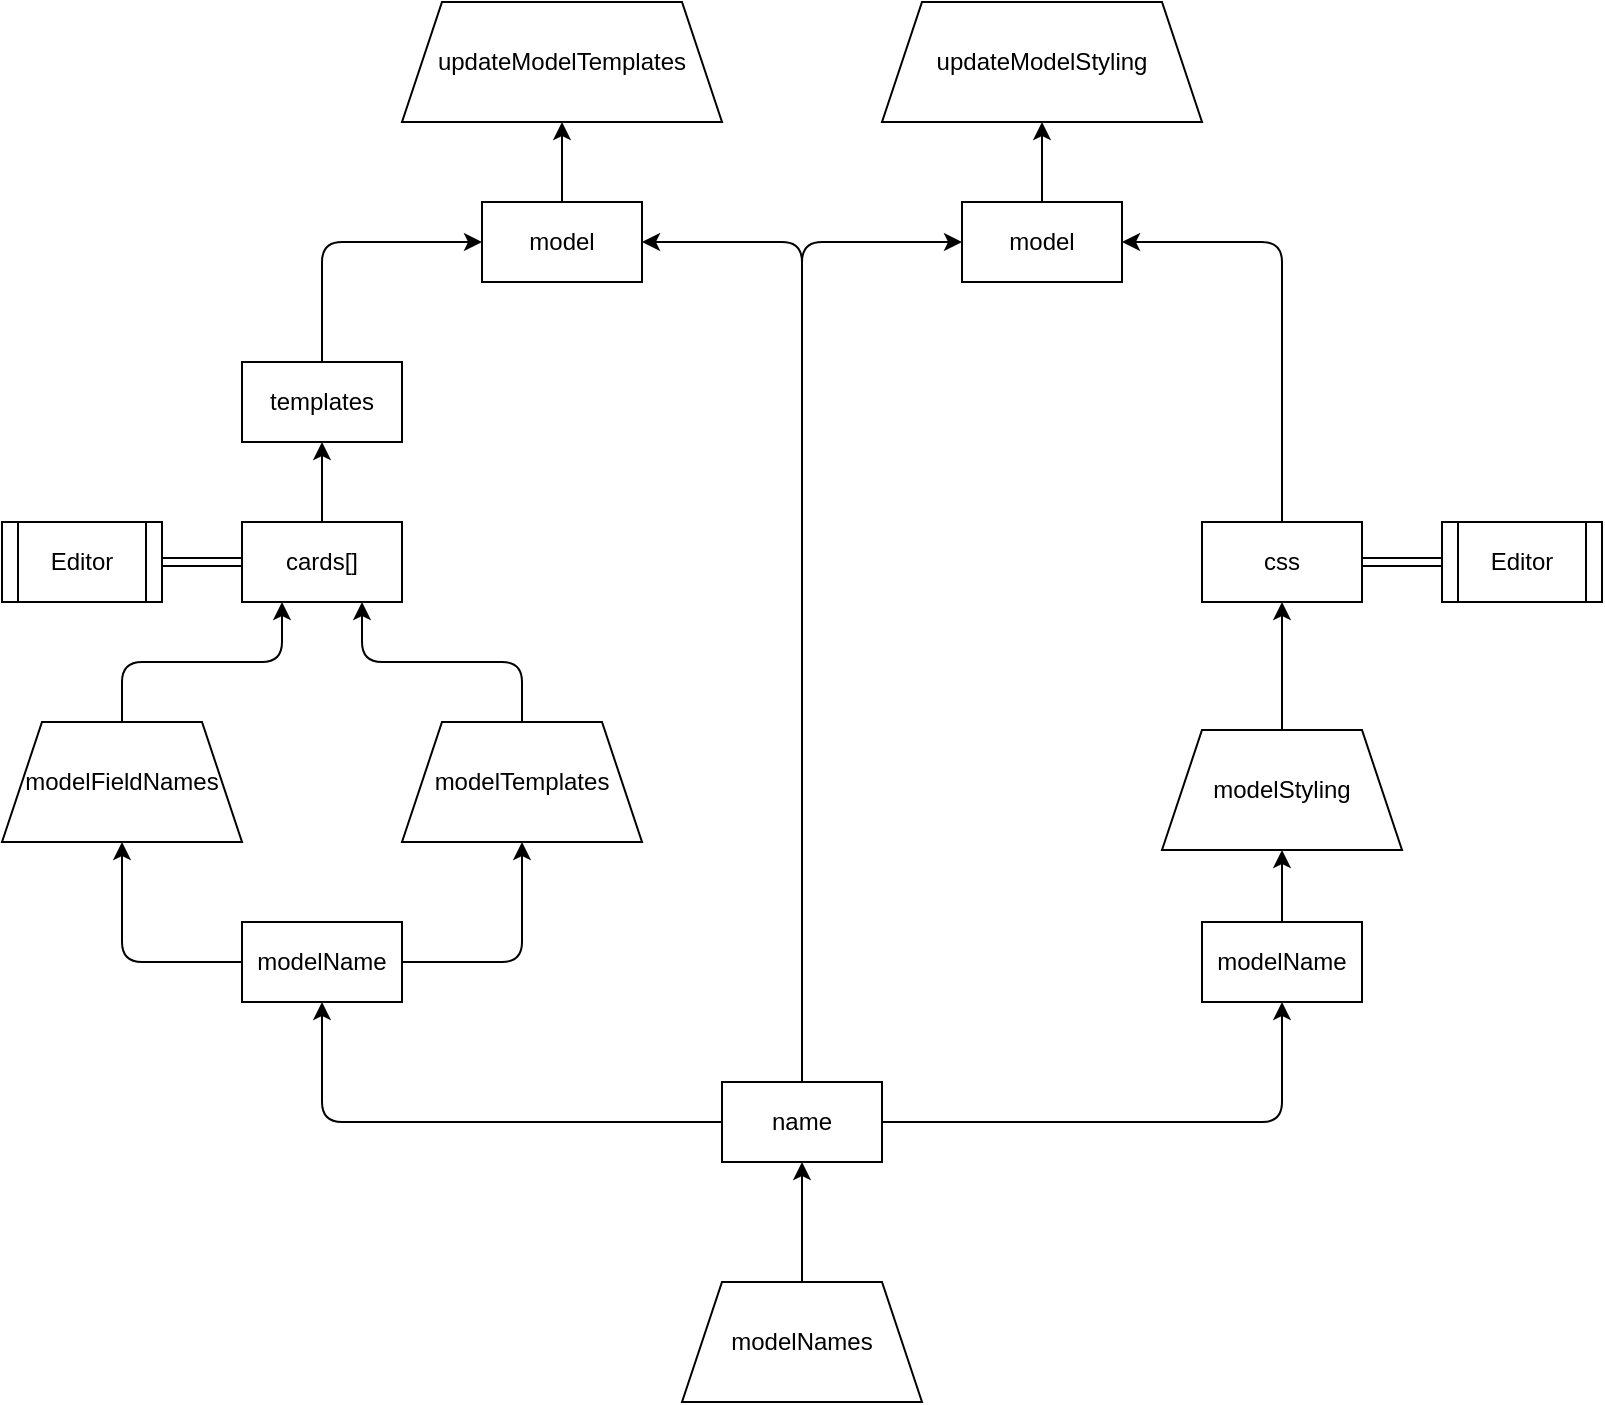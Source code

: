 <mxfile>
    <diagram id="wotOGiAc1MuDJnwYZiBc" name="Strona-1">
        <mxGraphModel dx="1358" dy="790" grid="1" gridSize="10" guides="1" tooltips="1" connect="1" arrows="1" fold="1" page="1" pageScale="1" pageWidth="1169" pageHeight="827" math="0" shadow="0">
            <root>
                <mxCell id="0"/>
                <mxCell id="1" parent="0"/>
                <mxCell id="3" value="updateModelTemplates" style="shape=trapezoid;perimeter=trapezoidPerimeter;whiteSpace=wrap;html=1;fixedSize=1;" parent="1" vertex="1">
                    <mxGeometry x="240" y="20" width="160" height="60" as="geometry"/>
                </mxCell>
                <mxCell id="6" style="edgeStyle=none;html=1;exitX=0.5;exitY=0;exitDx=0;exitDy=0;" parent="1" source="5" target="3" edge="1">
                    <mxGeometry relative="1" as="geometry"/>
                </mxCell>
                <mxCell id="5" value="model" style="rounded=0;whiteSpace=wrap;html=1;" parent="1" vertex="1">
                    <mxGeometry x="280" y="120" width="80" height="40" as="geometry"/>
                </mxCell>
                <mxCell id="32" style="edgeStyle=orthogonalEdgeStyle;html=1;exitX=0;exitY=0.5;exitDx=0;exitDy=0;entryX=0.5;entryY=1;entryDx=0;entryDy=0;" parent="1" source="7" target="29" edge="1">
                    <mxGeometry relative="1" as="geometry"/>
                </mxCell>
                <mxCell id="38" style="edgeStyle=orthogonalEdgeStyle;html=1;exitX=0.5;exitY=0;exitDx=0;exitDy=0;entryX=1;entryY=0.5;entryDx=0;entryDy=0;" parent="1" source="7" target="5" edge="1">
                    <mxGeometry relative="1" as="geometry"/>
                </mxCell>
                <mxCell id="39" style="edgeStyle=orthogonalEdgeStyle;html=1;exitX=0.5;exitY=0;exitDx=0;exitDy=0;entryX=0;entryY=0.5;entryDx=0;entryDy=0;" parent="1" source="7" target="37" edge="1">
                    <mxGeometry relative="1" as="geometry"/>
                </mxCell>
                <mxCell id="47" style="edgeStyle=orthogonalEdgeStyle;html=1;exitX=1;exitY=0.5;exitDx=0;exitDy=0;entryX=0.5;entryY=1;entryDx=0;entryDy=0;" parent="1" source="7" target="46" edge="1">
                    <mxGeometry relative="1" as="geometry"/>
                </mxCell>
                <mxCell id="7" value="name" style="rounded=0;whiteSpace=wrap;html=1;" parent="1" vertex="1">
                    <mxGeometry x="400" y="560" width="80" height="40" as="geometry"/>
                </mxCell>
                <mxCell id="16" style="edgeStyle=orthogonalEdgeStyle;html=1;exitX=0.5;exitY=0;exitDx=0;exitDy=0;entryX=0;entryY=0.5;entryDx=0;entryDy=0;" parent="1" source="8" target="5" edge="1">
                    <mxGeometry relative="1" as="geometry"/>
                </mxCell>
                <mxCell id="8" value="templates" style="rounded=0;whiteSpace=wrap;html=1;" parent="1" vertex="1">
                    <mxGeometry x="160" y="200" width="80" height="40" as="geometry"/>
                </mxCell>
                <mxCell id="19" value="" style="edgeStyle=orthogonalEdgeStyle;html=1;" parent="1" source="18" target="8" edge="1">
                    <mxGeometry relative="1" as="geometry"/>
                </mxCell>
                <mxCell id="22" style="edgeStyle=orthogonalEdgeStyle;shape=link;html=1;exitX=0;exitY=0.5;exitDx=0;exitDy=0;entryX=1;entryY=0.5;entryDx=0;entryDy=0;" parent="1" source="18" target="21" edge="1">
                    <mxGeometry relative="1" as="geometry"/>
                </mxCell>
                <mxCell id="18" value="cards[]" style="rounded=0;whiteSpace=wrap;html=1;" parent="1" vertex="1">
                    <mxGeometry x="160" y="280" width="80" height="40" as="geometry"/>
                </mxCell>
                <mxCell id="21" value="Editor" style="shape=process;whiteSpace=wrap;html=1;backgroundOutline=1;" parent="1" vertex="1">
                    <mxGeometry x="40" y="280" width="80" height="40" as="geometry"/>
                </mxCell>
                <mxCell id="25" style="edgeStyle=orthogonalEdgeStyle;html=1;exitX=0.5;exitY=0;exitDx=0;exitDy=0;entryX=0.75;entryY=1;entryDx=0;entryDy=0;" parent="1" source="23" target="18" edge="1">
                    <mxGeometry relative="1" as="geometry"/>
                </mxCell>
                <mxCell id="23" value="modelTemplates" style="shape=trapezoid;perimeter=trapezoidPerimeter;whiteSpace=wrap;html=1;fixedSize=1;" parent="1" vertex="1">
                    <mxGeometry x="240" y="380" width="120" height="60" as="geometry"/>
                </mxCell>
                <mxCell id="28" style="edgeStyle=orthogonalEdgeStyle;html=1;exitX=0.5;exitY=0;exitDx=0;exitDy=0;entryX=0.25;entryY=1;entryDx=0;entryDy=0;" parent="1" source="27" target="18" edge="1">
                    <mxGeometry relative="1" as="geometry"/>
                </mxCell>
                <mxCell id="27" value="modelFieldNames" style="shape=trapezoid;perimeter=trapezoidPerimeter;whiteSpace=wrap;html=1;fixedSize=1;" parent="1" vertex="1">
                    <mxGeometry x="40" y="380" width="120" height="60" as="geometry"/>
                </mxCell>
                <mxCell id="30" style="edgeStyle=orthogonalEdgeStyle;html=1;exitX=1;exitY=0.5;exitDx=0;exitDy=0;entryX=0.5;entryY=1;entryDx=0;entryDy=0;" parent="1" source="29" target="23" edge="1">
                    <mxGeometry relative="1" as="geometry"/>
                </mxCell>
                <mxCell id="31" style="edgeStyle=orthogonalEdgeStyle;html=1;exitX=0;exitY=0.5;exitDx=0;exitDy=0;entryX=0.5;entryY=1;entryDx=0;entryDy=0;" parent="1" source="29" target="27" edge="1">
                    <mxGeometry relative="1" as="geometry"/>
                </mxCell>
                <mxCell id="29" value="modelName" style="rounded=0;whiteSpace=wrap;html=1;" parent="1" vertex="1">
                    <mxGeometry x="160" y="480" width="80" height="40" as="geometry"/>
                </mxCell>
                <mxCell id="35" style="edgeStyle=orthogonalEdgeStyle;html=1;exitX=0.5;exitY=0;exitDx=0;exitDy=0;entryX=0.5;entryY=1;entryDx=0;entryDy=0;" parent="1" source="33" target="7" edge="1">
                    <mxGeometry relative="1" as="geometry"/>
                </mxCell>
                <mxCell id="33" value="modelNames" style="shape=trapezoid;perimeter=trapezoidPerimeter;whiteSpace=wrap;html=1;fixedSize=1;" parent="1" vertex="1">
                    <mxGeometry x="380" y="660" width="120" height="60" as="geometry"/>
                </mxCell>
                <mxCell id="36" value="updateModelStyling" style="shape=trapezoid;perimeter=trapezoidPerimeter;whiteSpace=wrap;html=1;fixedSize=1;" parent="1" vertex="1">
                    <mxGeometry x="480" y="20" width="160" height="60" as="geometry"/>
                </mxCell>
                <mxCell id="49" style="edgeStyle=orthogonalEdgeStyle;html=1;exitX=0.5;exitY=0;exitDx=0;exitDy=0;entryX=0.5;entryY=1;entryDx=0;entryDy=0;" parent="1" source="37" target="36" edge="1">
                    <mxGeometry relative="1" as="geometry"/>
                </mxCell>
                <mxCell id="37" value="model" style="rounded=0;whiteSpace=wrap;html=1;" parent="1" vertex="1">
                    <mxGeometry x="520" y="120" width="80" height="40" as="geometry"/>
                </mxCell>
                <mxCell id="42" style="edgeStyle=orthogonalEdgeStyle;shape=link;html=1;exitX=1;exitY=0.5;exitDx=0;exitDy=0;entryX=0;entryY=0.5;entryDx=0;entryDy=0;" parent="1" source="40" target="41" edge="1">
                    <mxGeometry relative="1" as="geometry"/>
                </mxCell>
                <mxCell id="43" style="edgeStyle=orthogonalEdgeStyle;html=1;exitX=0.5;exitY=0;exitDx=0;exitDy=0;entryX=1;entryY=0.5;entryDx=0;entryDy=0;" parent="1" source="40" target="37" edge="1">
                    <mxGeometry relative="1" as="geometry"/>
                </mxCell>
                <mxCell id="40" value="css" style="rounded=0;whiteSpace=wrap;html=1;" parent="1" vertex="1">
                    <mxGeometry x="640" y="280" width="80" height="40" as="geometry"/>
                </mxCell>
                <mxCell id="41" value="Editor" style="shape=process;whiteSpace=wrap;html=1;backgroundOutline=1;" parent="1" vertex="1">
                    <mxGeometry x="760" y="280" width="80" height="40" as="geometry"/>
                </mxCell>
                <mxCell id="45" style="edgeStyle=orthogonalEdgeStyle;html=1;exitX=0.5;exitY=0;exitDx=0;exitDy=0;entryX=0.5;entryY=1;entryDx=0;entryDy=0;" parent="1" source="44" target="40" edge="1">
                    <mxGeometry relative="1" as="geometry"/>
                </mxCell>
                <mxCell id="44" value="modelStyling" style="shape=trapezoid;perimeter=trapezoidPerimeter;whiteSpace=wrap;html=1;fixedSize=1;" parent="1" vertex="1">
                    <mxGeometry x="620" y="384" width="120" height="60" as="geometry"/>
                </mxCell>
                <mxCell id="48" style="edgeStyle=orthogonalEdgeStyle;html=1;exitX=0.5;exitY=0;exitDx=0;exitDy=0;entryX=0.5;entryY=1;entryDx=0;entryDy=0;" parent="1" source="46" target="44" edge="1">
                    <mxGeometry relative="1" as="geometry"/>
                </mxCell>
                <mxCell id="46" value="modelName" style="rounded=0;whiteSpace=wrap;html=1;" parent="1" vertex="1">
                    <mxGeometry x="640" y="480" width="80" height="40" as="geometry"/>
                </mxCell>
            </root>
        </mxGraphModel>
    </diagram>
    <diagram id="8gbOZc8B69bz5Mnj_htM" name="Strona-2">
        <mxGraphModel dx="189" dy="790" grid="1" gridSize="10" guides="1" tooltips="1" connect="1" arrows="1" fold="1" page="1" pageScale="1" pageWidth="1169" pageHeight="827" math="0" shadow="0">
            <root>
                <mxCell id="TRQA0FHs6gA0zyz3V7M3-0"/>
                <mxCell id="TRQA0FHs6gA0zyz3V7M3-1" parent="TRQA0FHs6gA0zyz3V7M3-0"/>
                <mxCell id="TRQA0FHs6gA0zyz3V7M3-2" value="createModel" style="shape=trapezoid;perimeter=trapezoidPerimeter;whiteSpace=wrap;html=1;fixedSize=1;" parent="TRQA0FHs6gA0zyz3V7M3-1" vertex="1">
                    <mxGeometry x="1520" y="60" width="160" height="60" as="geometry"/>
                </mxCell>
                <mxCell id="TRQA0FHs6gA0zyz3V7M3-3" style="edgeStyle=orthogonalEdgeStyle;html=1;exitX=0.5;exitY=0;exitDx=0;exitDy=0;entryX=0;entryY=1;entryDx=0;entryDy=0;" parent="TRQA0FHs6gA0zyz3V7M3-1" source="TRQA0FHs6gA0zyz3V7M3-4" target="TRQA0FHs6gA0zyz3V7M3-2" edge="1">
                    <mxGeometry relative="1" as="geometry">
                        <Array as="points">
                            <mxPoint x="1360" y="160"/>
                            <mxPoint x="1520" y="160"/>
                        </Array>
                    </mxGeometry>
                </mxCell>
                <mxCell id="TRQA0FHs6gA0zyz3V7M3-4" value="modelName" style="rounded=0;whiteSpace=wrap;html=1;" parent="TRQA0FHs6gA0zyz3V7M3-1" vertex="1">
                    <mxGeometry x="1320" y="320" width="80" height="40" as="geometry"/>
                </mxCell>
                <mxCell id="TRQA0FHs6gA0zyz3V7M3-5" style="edgeStyle=orthogonalEdgeStyle;html=1;exitX=0.5;exitY=0;exitDx=0;exitDy=0;entryX=0.5;entryY=1;entryDx=0;entryDy=0;" parent="TRQA0FHs6gA0zyz3V7M3-1" source="TRQA0FHs6gA0zyz3V7M3-6" target="TRQA0FHs6gA0zyz3V7M3-2" edge="1">
                    <mxGeometry relative="1" as="geometry"/>
                </mxCell>
                <mxCell id="TRQA0FHs6gA0zyz3V7M3-6" value="inOrderFields" style="rounded=0;whiteSpace=wrap;html=1;" parent="TRQA0FHs6gA0zyz3V7M3-1" vertex="1">
                    <mxGeometry x="1540" y="320" width="120" height="40" as="geometry"/>
                </mxCell>
                <mxCell id="TRQA0FHs6gA0zyz3V7M3-7" style="edgeStyle=orthogonalEdgeStyle;html=1;exitX=0.5;exitY=0;exitDx=0;exitDy=0;entryX=0.75;entryY=1;entryDx=0;entryDy=0;" parent="TRQA0FHs6gA0zyz3V7M3-1" source="TRQA0FHs6gA0zyz3V7M3-8" target="TRQA0FHs6gA0zyz3V7M3-2" edge="1">
                    <mxGeometry relative="1" as="geometry"/>
                </mxCell>
                <mxCell id="TRQA0FHs6gA0zyz3V7M3-8" value="css" style="rounded=0;whiteSpace=wrap;html=1;" parent="TRQA0FHs6gA0zyz3V7M3-1" vertex="1">
                    <mxGeometry x="1720" y="320" width="80" height="40" as="geometry"/>
                </mxCell>
                <mxCell id="TRQA0FHs6gA0zyz3V7M3-9" style="edgeStyle=orthogonalEdgeStyle;html=1;exitX=0.5;exitY=0;exitDx=0;exitDy=0;entryX=0.25;entryY=1;entryDx=0;entryDy=0;" parent="TRQA0FHs6gA0zyz3V7M3-1" source="TRQA0FHs6gA0zyz3V7M3-10" target="TRQA0FHs6gA0zyz3V7M3-2" edge="1">
                    <mxGeometry relative="1" as="geometry">
                        <Array as="points">
                            <mxPoint x="1480" y="220"/>
                            <mxPoint x="1560" y="220"/>
                        </Array>
                    </mxGeometry>
                </mxCell>
                <mxCell id="TRQA0FHs6gA0zyz3V7M3-10" value="isCloze" style="rounded=0;whiteSpace=wrap;html=1;" parent="TRQA0FHs6gA0zyz3V7M3-1" vertex="1">
                    <mxGeometry x="1440" y="320" width="80" height="40" as="geometry"/>
                </mxCell>
                <mxCell id="TRQA0FHs6gA0zyz3V7M3-11" style="edgeStyle=orthogonalEdgeStyle;html=1;exitX=0.5;exitY=0;exitDx=0;exitDy=0;entryX=1;entryY=1;entryDx=0;entryDy=0;" parent="TRQA0FHs6gA0zyz3V7M3-1" source="TRQA0FHs6gA0zyz3V7M3-12" target="TRQA0FHs6gA0zyz3V7M3-2" edge="1">
                    <mxGeometry relative="1" as="geometry"/>
                </mxCell>
                <mxCell id="TRQA0FHs6gA0zyz3V7M3-12" value="cardTemplates[]" style="rounded=0;whiteSpace=wrap;html=1;" parent="TRQA0FHs6gA0zyz3V7M3-1" vertex="1">
                    <mxGeometry x="1940" y="200" width="120" height="40" as="geometry"/>
                </mxCell>
                <mxCell id="TRQA0FHs6gA0zyz3V7M3-13" style="edgeStyle=orthogonalEdgeStyle;html=1;exitX=0.5;exitY=0;exitDx=0;exitDy=0;exitPerimeter=0;entryX=0.5;entryY=1;entryDx=0;entryDy=0;" parent="TRQA0FHs6gA0zyz3V7M3-1" source="TRQA0FHs6gA0zyz3V7M3-14" target="TRQA0FHs6gA0zyz3V7M3-10" edge="1">
                    <mxGeometry relative="1" as="geometry"/>
                </mxCell>
                <mxCell id="TRQA0FHs6gA0zyz3V7M3-14" value="" style="shape=callout;whiteSpace=wrap;html=1;perimeter=calloutPerimeter;base=20;size=20;position=0.5;" parent="TRQA0FHs6gA0zyz3V7M3-1" vertex="1">
                    <mxGeometry x="1440" y="400" width="80" height="60" as="geometry"/>
                </mxCell>
                <mxCell id="TRQA0FHs6gA0zyz3V7M3-15" style="edgeStyle=orthogonalEdgeStyle;html=1;exitX=0.5;exitY=0;exitDx=0;exitDy=0;exitPerimeter=0;entryX=0.5;entryY=1;entryDx=0;entryDy=0;" parent="TRQA0FHs6gA0zyz3V7M3-1" source="TRQA0FHs6gA0zyz3V7M3-16" target="TRQA0FHs6gA0zyz3V7M3-4" edge="1">
                    <mxGeometry relative="1" as="geometry"/>
                </mxCell>
                <mxCell id="TRQA0FHs6gA0zyz3V7M3-16" value="" style="shape=callout;whiteSpace=wrap;html=1;perimeter=calloutPerimeter;size=20;position=0.5;" parent="TRQA0FHs6gA0zyz3V7M3-1" vertex="1">
                    <mxGeometry x="1320" y="400" width="80" height="60" as="geometry"/>
                </mxCell>
                <mxCell id="TRQA0FHs6gA0zyz3V7M3-17" style="edgeStyle=orthogonalEdgeStyle;html=1;exitX=0.5;exitY=0;exitDx=0;exitDy=0;entryX=0.25;entryY=1;entryDx=0;entryDy=0;" parent="TRQA0FHs6gA0zyz3V7M3-1" source="TRQA0FHs6gA0zyz3V7M3-18" target="TRQA0FHs6gA0zyz3V7M3-12" edge="1">
                    <mxGeometry relative="1" as="geometry"/>
                </mxCell>
                <mxCell id="TRQA0FHs6gA0zyz3V7M3-18" value="Name" style="rounded=0;whiteSpace=wrap;html=1;" parent="TRQA0FHs6gA0zyz3V7M3-1" vertex="1">
                    <mxGeometry x="1840" y="320" width="80" height="40" as="geometry"/>
                </mxCell>
                <mxCell id="TRQA0FHs6gA0zyz3V7M3-19" style="edgeStyle=orthogonalEdgeStyle;html=1;exitX=0.5;exitY=0;exitDx=0;exitDy=0;entryX=0.5;entryY=1;entryDx=0;entryDy=0;" parent="TRQA0FHs6gA0zyz3V7M3-1" source="TRQA0FHs6gA0zyz3V7M3-20" target="TRQA0FHs6gA0zyz3V7M3-12" edge="1">
                    <mxGeometry relative="1" as="geometry"/>
                </mxCell>
                <mxCell id="TRQA0FHs6gA0zyz3V7M3-20" value="Front" style="rounded=0;whiteSpace=wrap;html=1;" parent="TRQA0FHs6gA0zyz3V7M3-1" vertex="1">
                    <mxGeometry x="1960" y="320" width="80" height="40" as="geometry"/>
                </mxCell>
                <mxCell id="TRQA0FHs6gA0zyz3V7M3-21" style="edgeStyle=orthogonalEdgeStyle;html=1;exitX=0.5;exitY=0;exitDx=0;exitDy=0;entryX=0.75;entryY=1;entryDx=0;entryDy=0;" parent="TRQA0FHs6gA0zyz3V7M3-1" source="TRQA0FHs6gA0zyz3V7M3-22" target="TRQA0FHs6gA0zyz3V7M3-12" edge="1">
                    <mxGeometry relative="1" as="geometry"/>
                </mxCell>
                <mxCell id="TRQA0FHs6gA0zyz3V7M3-22" value="Back" style="rounded=0;whiteSpace=wrap;html=1;" parent="TRQA0FHs6gA0zyz3V7M3-1" vertex="1">
                    <mxGeometry x="2080" y="320" width="80" height="40" as="geometry"/>
                </mxCell>
                <mxCell id="TRQA0FHs6gA0zyz3V7M3-23" style="edgeStyle=orthogonalEdgeStyle;shape=link;html=1;exitX=1;exitY=0.5;exitDx=0;exitDy=0;entryX=0.5;entryY=1;entryDx=0;entryDy=0;" parent="TRQA0FHs6gA0zyz3V7M3-1" source="TRQA0FHs6gA0zyz3V7M3-25" target="TRQA0FHs6gA0zyz3V7M3-22" edge="1">
                    <mxGeometry relative="1" as="geometry"/>
                </mxCell>
                <mxCell id="TRQA0FHs6gA0zyz3V7M3-24" style="edgeStyle=orthogonalEdgeStyle;shape=link;html=1;exitX=0;exitY=0.5;exitDx=0;exitDy=0;entryX=0.5;entryY=1;entryDx=0;entryDy=0;" parent="TRQA0FHs6gA0zyz3V7M3-1" source="TRQA0FHs6gA0zyz3V7M3-25" target="TRQA0FHs6gA0zyz3V7M3-20" edge="1">
                    <mxGeometry relative="1" as="geometry"/>
                </mxCell>
                <mxCell id="TRQA0FHs6gA0zyz3V7M3-25" value="Editor" style="shape=process;whiteSpace=wrap;html=1;backgroundOutline=1;" parent="TRQA0FHs6gA0zyz3V7M3-1" vertex="1">
                    <mxGeometry x="2020" y="400" width="80" height="40" as="geometry"/>
                </mxCell>
                <mxCell id="TRQA0FHs6gA0zyz3V7M3-26" style="edgeStyle=orthogonalEdgeStyle;shape=link;html=1;exitX=0.5;exitY=0;exitDx=0;exitDy=0;entryX=0.5;entryY=1;entryDx=0;entryDy=0;" parent="TRQA0FHs6gA0zyz3V7M3-1" source="TRQA0FHs6gA0zyz3V7M3-27" target="TRQA0FHs6gA0zyz3V7M3-8" edge="1">
                    <mxGeometry relative="1" as="geometry"/>
                </mxCell>
                <mxCell id="TRQA0FHs6gA0zyz3V7M3-27" value="Editor" style="shape=process;whiteSpace=wrap;html=1;backgroundOutline=1;" parent="TRQA0FHs6gA0zyz3V7M3-1" vertex="1">
                    <mxGeometry x="1720" y="400" width="80" height="40" as="geometry"/>
                </mxCell>
            </root>
        </mxGraphModel>
    </diagram>
    <diagram id="Xz-XuzHa-J8gCabdGYaV" name="Strona-3">
        <mxGraphModel dx="1358" dy="790" grid="1" gridSize="10" guides="1" tooltips="1" connect="1" arrows="1" fold="1" page="1" pageScale="1" pageWidth="1169" pageHeight="827" math="0" shadow="0">
            <root>
                <mxCell id="2UEtpeX2S9XMdqNRUapQ-0"/>
                <mxCell id="2UEtpeX2S9XMdqNRUapQ-1" parent="2UEtpeX2S9XMdqNRUapQ-0"/>
                <mxCell id="2UEtpeX2S9XMdqNRUapQ-2" value="" style="shape=trapezoid;perimeter=trapezoidPerimeter;whiteSpace=wrap;html=1;fixedSize=1;" parent="2UEtpeX2S9XMdqNRUapQ-1" vertex="1">
                    <mxGeometry x="520" y="390" width="120" height="60" as="geometry"/>
                </mxCell>
                <mxCell id="2UEtpeX2S9XMdqNRUapQ-5" style="edgeStyle=orthogonalEdgeStyle;html=1;exitX=1;exitY=0.5;exitDx=0;exitDy=0;entryX=0;entryY=0.5;entryDx=0;entryDy=0;" parent="2UEtpeX2S9XMdqNRUapQ-1" source="2UEtpeX2S9XMdqNRUapQ-3" target="2UEtpeX2S9XMdqNRUapQ-2" edge="1">
                    <mxGeometry relative="1" as="geometry"/>
                </mxCell>
                <mxCell id="2UEtpeX2S9XMdqNRUapQ-3" value="version" style="rounded=0;whiteSpace=wrap;html=1;" parent="2UEtpeX2S9XMdqNRUapQ-1" vertex="1">
                    <mxGeometry x="360" y="400" width="80" height="40" as="geometry"/>
                </mxCell>
                <mxCell id="2UEtpeX2S9XMdqNRUapQ-7" style="edgeStyle=orthogonalEdgeStyle;html=1;exitX=0.5;exitY=0;exitDx=0;exitDy=0;entryX=0.5;entryY=1;entryDx=0;entryDy=0;" parent="2UEtpeX2S9XMdqNRUapQ-1" source="2UEtpeX2S9XMdqNRUapQ-6" target="2UEtpeX2S9XMdqNRUapQ-3" edge="1">
                    <mxGeometry relative="1" as="geometry"/>
                </mxCell>
                <mxCell id="2UEtpeX2S9XMdqNRUapQ-6" value="version" style="shape=trapezoid;perimeter=trapezoidPerimeter;whiteSpace=wrap;html=1;fixedSize=1;" parent="2UEtpeX2S9XMdqNRUapQ-1" vertex="1">
                    <mxGeometry x="340" y="500" width="120" height="60" as="geometry"/>
                </mxCell>
            </root>
        </mxGraphModel>
    </diagram>
</mxfile>